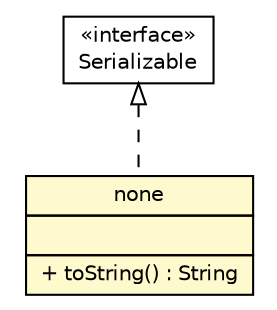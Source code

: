 #!/usr/local/bin/dot
#
# Class diagram 
# Generated by UMLGraph version R5_6 (http://www.umlgraph.org/)
#

digraph G {
	edge [fontname="Helvetica",fontsize=10,labelfontname="Helvetica",labelfontsize=10];
	node [fontname="Helvetica",fontsize=10,shape=plaintext];
	nodesep=0.25;
	ranksep=0.5;
	// sorcer.service.Context.none
	c140214 [label=<<table title="sorcer.service.Context.none" border="0" cellborder="1" cellspacing="0" cellpadding="2" port="p" bgcolor="lemonChiffon" href="./Context.none.html">
		<tr><td><table border="0" cellspacing="0" cellpadding="1">
<tr><td align="center" balign="center"> none </td></tr>
		</table></td></tr>
		<tr><td><table border="0" cellspacing="0" cellpadding="1">
<tr><td align="left" balign="left">  </td></tr>
		</table></td></tr>
		<tr><td><table border="0" cellspacing="0" cellpadding="1">
<tr><td align="left" balign="left"> + toString() : String </td></tr>
		</table></td></tr>
		</table>>, URL="./Context.none.html", fontname="Helvetica", fontcolor="black", fontsize=10.0];
	//sorcer.service.Context.none implements java.io.Serializable
	c140650:p -> c140214:p [dir=back,arrowtail=empty,style=dashed];
	// java.io.Serializable
	c140650 [label=<<table title="java.io.Serializable" border="0" cellborder="1" cellspacing="0" cellpadding="2" port="p" href="http://docs.oracle.com/javase/7/docs/api/java/io/Serializable.html">
		<tr><td><table border="0" cellspacing="0" cellpadding="1">
<tr><td align="center" balign="center"> &#171;interface&#187; </td></tr>
<tr><td align="center" balign="center"> Serializable </td></tr>
		</table></td></tr>
		</table>>, URL="http://docs.oracle.com/javase/7/docs/api/java/io/Serializable.html", fontname="Helvetica", fontcolor="black", fontsize=10.0];
}

